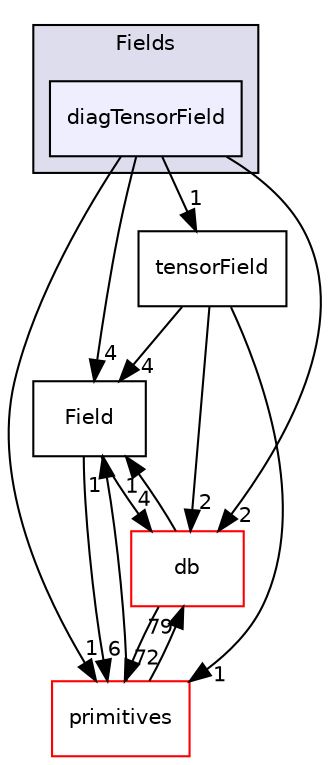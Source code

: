 digraph "src/OpenFOAM/fields/Fields/diagTensorField" {
  bgcolor=transparent;
  compound=true
  node [ fontsize="10", fontname="Helvetica"];
  edge [ labelfontsize="10", labelfontname="Helvetica"];
  subgraph clusterdir_7d364942a13d3ce50f6681364b448a98 {
    graph [ bgcolor="#ddddee", pencolor="black", label="Fields" fontname="Helvetica", fontsize="10", URL="dir_7d364942a13d3ce50f6681364b448a98.html"]
  dir_62121045496432322c34e84039d5b7cd [shape=box, label="diagTensorField", style="filled", fillcolor="#eeeeff", pencolor="black", URL="dir_62121045496432322c34e84039d5b7cd.html"];
  }
  dir_4ebd9bc21e2e523c28661f024575b5ba [shape=box label="Field" URL="dir_4ebd9bc21e2e523c28661f024575b5ba.html"];
  dir_63c634f7a7cfd679ac26c67fb30fc32f [shape=box label="db" color="red" URL="dir_63c634f7a7cfd679ac26c67fb30fc32f.html"];
  dir_3e50f45338116b169052b428016851aa [shape=box label="primitives" color="red" URL="dir_3e50f45338116b169052b428016851aa.html"];
  dir_fe5a7119b7dd2e92befa9538505ddef8 [shape=box label="tensorField" URL="dir_fe5a7119b7dd2e92befa9538505ddef8.html"];
  dir_62121045496432322c34e84039d5b7cd->dir_4ebd9bc21e2e523c28661f024575b5ba [headlabel="4", labeldistance=1.5 headhref="dir_002041_002043.html"];
  dir_62121045496432322c34e84039d5b7cd->dir_63c634f7a7cfd679ac26c67fb30fc32f [headlabel="2", labeldistance=1.5 headhref="dir_002041_001954.html"];
  dir_62121045496432322c34e84039d5b7cd->dir_3e50f45338116b169052b428016851aa [headlabel="1", labeldistance=1.5 headhref="dir_002041_002326.html"];
  dir_62121045496432322c34e84039d5b7cd->dir_fe5a7119b7dd2e92befa9538505ddef8 [headlabel="1", labeldistance=1.5 headhref="dir_002041_002051.html"];
  dir_4ebd9bc21e2e523c28661f024575b5ba->dir_63c634f7a7cfd679ac26c67fb30fc32f [headlabel="4", labeldistance=1.5 headhref="dir_002043_001954.html"];
  dir_4ebd9bc21e2e523c28661f024575b5ba->dir_3e50f45338116b169052b428016851aa [headlabel="6", labeldistance=1.5 headhref="dir_002043_002326.html"];
  dir_63c634f7a7cfd679ac26c67fb30fc32f->dir_4ebd9bc21e2e523c28661f024575b5ba [headlabel="1", labeldistance=1.5 headhref="dir_001954_002043.html"];
  dir_63c634f7a7cfd679ac26c67fb30fc32f->dir_3e50f45338116b169052b428016851aa [headlabel="72", labeldistance=1.5 headhref="dir_001954_002326.html"];
  dir_3e50f45338116b169052b428016851aa->dir_4ebd9bc21e2e523c28661f024575b5ba [headlabel="1", labeldistance=1.5 headhref="dir_002326_002043.html"];
  dir_3e50f45338116b169052b428016851aa->dir_63c634f7a7cfd679ac26c67fb30fc32f [headlabel="79", labeldistance=1.5 headhref="dir_002326_001954.html"];
  dir_fe5a7119b7dd2e92befa9538505ddef8->dir_4ebd9bc21e2e523c28661f024575b5ba [headlabel="4", labeldistance=1.5 headhref="dir_002051_002043.html"];
  dir_fe5a7119b7dd2e92befa9538505ddef8->dir_63c634f7a7cfd679ac26c67fb30fc32f [headlabel="2", labeldistance=1.5 headhref="dir_002051_001954.html"];
  dir_fe5a7119b7dd2e92befa9538505ddef8->dir_3e50f45338116b169052b428016851aa [headlabel="1", labeldistance=1.5 headhref="dir_002051_002326.html"];
}
